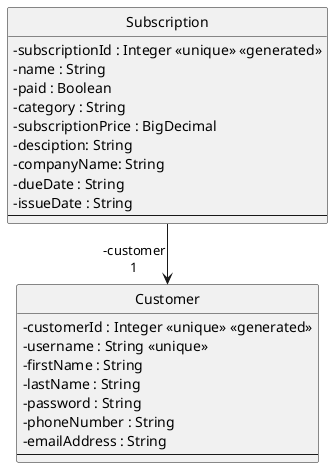 @startuml

skinparam {
    Style strictuml
    RoundCorner 5
    ' use characters instead of icons for showing visibility
    ClassAttributeIconSize 0
    Database {
	' the default border no longer matches the normal colours (bug?), so fix this
	BorderColor #A80036
    }
    Sequence {
	' make activations yellow too
	LifeLineBackgroundColor #FDFDCD

	' make stereotypes less ugly
	Stereotype {
		Font {
			Size 11
			Style plain
		}
	}
    }
}
 
class "Customer" as customer {
    -customerId : Integer <<unique>> <<generated>>
    -username : String <<unique>>
    -firstName : String
    -lastName : String
    -password : String
    -phoneNumber : String
    -emailAddress : String
    '-card_details? 
  --
}

class "Subscription" as sub {
    -subscriptionId : Integer <<unique>> <<generated>>
    -name : String
    -paid : Boolean
    -category : String
    -subscriptionPrice : BigDecimal
    -desciption: String
    -companyName: String
    -dueDate : String
    -issueDate : String
  --
}

sub --> "-customer\n1" customer

@enduml
